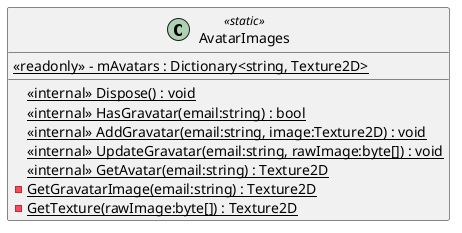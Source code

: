 @startuml
class AvatarImages <<static>> {
    <<internal>> {static} Dispose() : void
    <<internal>> {static} HasGravatar(email:string) : bool
    <<internal>> {static} AddGravatar(email:string, image:Texture2D) : void
    <<internal>> {static} UpdateGravatar(email:string, rawImage:byte[]) : void
    <<internal>> {static} GetAvatar(email:string) : Texture2D
    {static} - GetGravatarImage(email:string) : Texture2D
    {static} - GetTexture(rawImage:byte[]) : Texture2D
    {static} <<readonly>> - mAvatars : Dictionary<string, Texture2D>
}
@enduml
